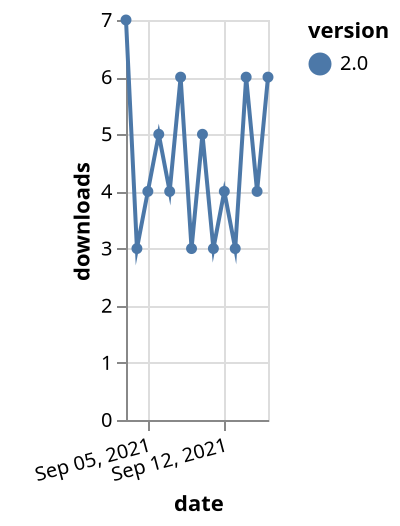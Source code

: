 {"$schema": "https://vega.github.io/schema/vega-lite/v5.json", "description": "A simple bar chart with embedded data.", "data": {"values": [{"date": "2021-09-03", "total": 3691, "delta": 7, "version": "2.0"}, {"date": "2021-09-04", "total": 3694, "delta": 3, "version": "2.0"}, {"date": "2021-09-05", "total": 3698, "delta": 4, "version": "2.0"}, {"date": "2021-09-06", "total": 3703, "delta": 5, "version": "2.0"}, {"date": "2021-09-07", "total": 3707, "delta": 4, "version": "2.0"}, {"date": "2021-09-08", "total": 3713, "delta": 6, "version": "2.0"}, {"date": "2021-09-09", "total": 3716, "delta": 3, "version": "2.0"}, {"date": "2021-09-10", "total": 3721, "delta": 5, "version": "2.0"}, {"date": "2021-09-11", "total": 3724, "delta": 3, "version": "2.0"}, {"date": "2021-09-12", "total": 3728, "delta": 4, "version": "2.0"}, {"date": "2021-09-13", "total": 3731, "delta": 3, "version": "2.0"}, {"date": "2021-09-14", "total": 3737, "delta": 6, "version": "2.0"}, {"date": "2021-09-15", "total": 3741, "delta": 4, "version": "2.0"}, {"date": "2021-09-16", "total": 3747, "delta": 6, "version": "2.0"}]}, "width": "container", "mark": {"type": "line", "point": {"filled": true}}, "encoding": {"x": {"field": "date", "type": "temporal", "timeUnit": "yearmonthdate", "title": "date", "axis": {"labelAngle": -15}}, "y": {"field": "delta", "type": "quantitative", "title": "downloads"}, "color": {"field": "version", "type": "nominal"}, "tooltip": {"field": "delta"}}}